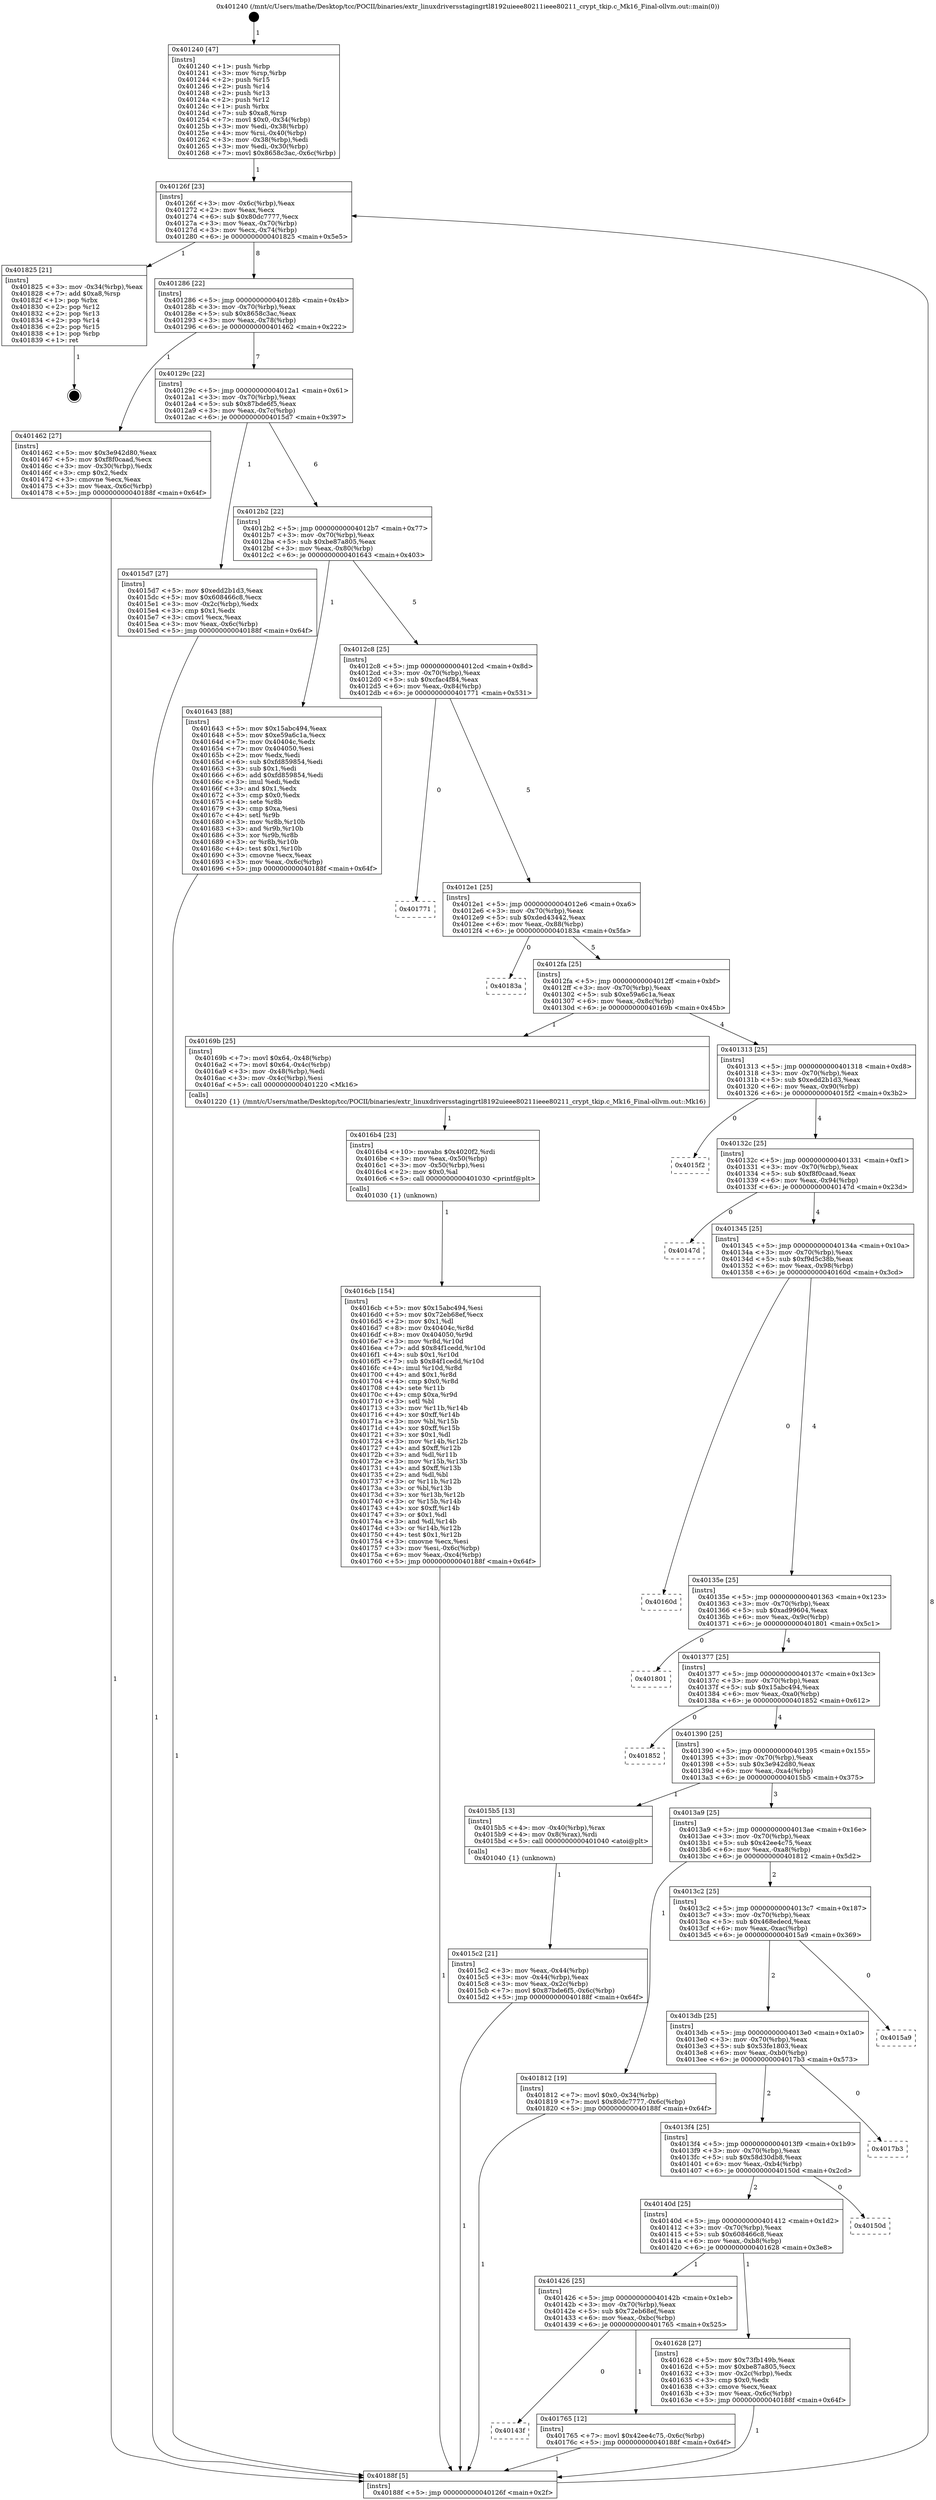 digraph "0x401240" {
  label = "0x401240 (/mnt/c/Users/mathe/Desktop/tcc/POCII/binaries/extr_linuxdriversstagingrtl8192uieee80211ieee80211_crypt_tkip.c_Mk16_Final-ollvm.out::main(0))"
  labelloc = "t"
  node[shape=record]

  Entry [label="",width=0.3,height=0.3,shape=circle,fillcolor=black,style=filled]
  "0x40126f" [label="{
     0x40126f [23]\l
     | [instrs]\l
     &nbsp;&nbsp;0x40126f \<+3\>: mov -0x6c(%rbp),%eax\l
     &nbsp;&nbsp;0x401272 \<+2\>: mov %eax,%ecx\l
     &nbsp;&nbsp;0x401274 \<+6\>: sub $0x80dc7777,%ecx\l
     &nbsp;&nbsp;0x40127a \<+3\>: mov %eax,-0x70(%rbp)\l
     &nbsp;&nbsp;0x40127d \<+3\>: mov %ecx,-0x74(%rbp)\l
     &nbsp;&nbsp;0x401280 \<+6\>: je 0000000000401825 \<main+0x5e5\>\l
  }"]
  "0x401825" [label="{
     0x401825 [21]\l
     | [instrs]\l
     &nbsp;&nbsp;0x401825 \<+3\>: mov -0x34(%rbp),%eax\l
     &nbsp;&nbsp;0x401828 \<+7\>: add $0xa8,%rsp\l
     &nbsp;&nbsp;0x40182f \<+1\>: pop %rbx\l
     &nbsp;&nbsp;0x401830 \<+2\>: pop %r12\l
     &nbsp;&nbsp;0x401832 \<+2\>: pop %r13\l
     &nbsp;&nbsp;0x401834 \<+2\>: pop %r14\l
     &nbsp;&nbsp;0x401836 \<+2\>: pop %r15\l
     &nbsp;&nbsp;0x401838 \<+1\>: pop %rbp\l
     &nbsp;&nbsp;0x401839 \<+1\>: ret\l
  }"]
  "0x401286" [label="{
     0x401286 [22]\l
     | [instrs]\l
     &nbsp;&nbsp;0x401286 \<+5\>: jmp 000000000040128b \<main+0x4b\>\l
     &nbsp;&nbsp;0x40128b \<+3\>: mov -0x70(%rbp),%eax\l
     &nbsp;&nbsp;0x40128e \<+5\>: sub $0x8658c3ac,%eax\l
     &nbsp;&nbsp;0x401293 \<+3\>: mov %eax,-0x78(%rbp)\l
     &nbsp;&nbsp;0x401296 \<+6\>: je 0000000000401462 \<main+0x222\>\l
  }"]
  Exit [label="",width=0.3,height=0.3,shape=circle,fillcolor=black,style=filled,peripheries=2]
  "0x401462" [label="{
     0x401462 [27]\l
     | [instrs]\l
     &nbsp;&nbsp;0x401462 \<+5\>: mov $0x3e942d80,%eax\l
     &nbsp;&nbsp;0x401467 \<+5\>: mov $0xf8f0caad,%ecx\l
     &nbsp;&nbsp;0x40146c \<+3\>: mov -0x30(%rbp),%edx\l
     &nbsp;&nbsp;0x40146f \<+3\>: cmp $0x2,%edx\l
     &nbsp;&nbsp;0x401472 \<+3\>: cmovne %ecx,%eax\l
     &nbsp;&nbsp;0x401475 \<+3\>: mov %eax,-0x6c(%rbp)\l
     &nbsp;&nbsp;0x401478 \<+5\>: jmp 000000000040188f \<main+0x64f\>\l
  }"]
  "0x40129c" [label="{
     0x40129c [22]\l
     | [instrs]\l
     &nbsp;&nbsp;0x40129c \<+5\>: jmp 00000000004012a1 \<main+0x61\>\l
     &nbsp;&nbsp;0x4012a1 \<+3\>: mov -0x70(%rbp),%eax\l
     &nbsp;&nbsp;0x4012a4 \<+5\>: sub $0x87bde6f5,%eax\l
     &nbsp;&nbsp;0x4012a9 \<+3\>: mov %eax,-0x7c(%rbp)\l
     &nbsp;&nbsp;0x4012ac \<+6\>: je 00000000004015d7 \<main+0x397\>\l
  }"]
  "0x40188f" [label="{
     0x40188f [5]\l
     | [instrs]\l
     &nbsp;&nbsp;0x40188f \<+5\>: jmp 000000000040126f \<main+0x2f\>\l
  }"]
  "0x401240" [label="{
     0x401240 [47]\l
     | [instrs]\l
     &nbsp;&nbsp;0x401240 \<+1\>: push %rbp\l
     &nbsp;&nbsp;0x401241 \<+3\>: mov %rsp,%rbp\l
     &nbsp;&nbsp;0x401244 \<+2\>: push %r15\l
     &nbsp;&nbsp;0x401246 \<+2\>: push %r14\l
     &nbsp;&nbsp;0x401248 \<+2\>: push %r13\l
     &nbsp;&nbsp;0x40124a \<+2\>: push %r12\l
     &nbsp;&nbsp;0x40124c \<+1\>: push %rbx\l
     &nbsp;&nbsp;0x40124d \<+7\>: sub $0xa8,%rsp\l
     &nbsp;&nbsp;0x401254 \<+7\>: movl $0x0,-0x34(%rbp)\l
     &nbsp;&nbsp;0x40125b \<+3\>: mov %edi,-0x38(%rbp)\l
     &nbsp;&nbsp;0x40125e \<+4\>: mov %rsi,-0x40(%rbp)\l
     &nbsp;&nbsp;0x401262 \<+3\>: mov -0x38(%rbp),%edi\l
     &nbsp;&nbsp;0x401265 \<+3\>: mov %edi,-0x30(%rbp)\l
     &nbsp;&nbsp;0x401268 \<+7\>: movl $0x8658c3ac,-0x6c(%rbp)\l
  }"]
  "0x40143f" [label="{
     0x40143f\l
  }", style=dashed]
  "0x4015d7" [label="{
     0x4015d7 [27]\l
     | [instrs]\l
     &nbsp;&nbsp;0x4015d7 \<+5\>: mov $0xedd2b1d3,%eax\l
     &nbsp;&nbsp;0x4015dc \<+5\>: mov $0x608466c8,%ecx\l
     &nbsp;&nbsp;0x4015e1 \<+3\>: mov -0x2c(%rbp),%edx\l
     &nbsp;&nbsp;0x4015e4 \<+3\>: cmp $0x1,%edx\l
     &nbsp;&nbsp;0x4015e7 \<+3\>: cmovl %ecx,%eax\l
     &nbsp;&nbsp;0x4015ea \<+3\>: mov %eax,-0x6c(%rbp)\l
     &nbsp;&nbsp;0x4015ed \<+5\>: jmp 000000000040188f \<main+0x64f\>\l
  }"]
  "0x4012b2" [label="{
     0x4012b2 [22]\l
     | [instrs]\l
     &nbsp;&nbsp;0x4012b2 \<+5\>: jmp 00000000004012b7 \<main+0x77\>\l
     &nbsp;&nbsp;0x4012b7 \<+3\>: mov -0x70(%rbp),%eax\l
     &nbsp;&nbsp;0x4012ba \<+5\>: sub $0xbe87a805,%eax\l
     &nbsp;&nbsp;0x4012bf \<+3\>: mov %eax,-0x80(%rbp)\l
     &nbsp;&nbsp;0x4012c2 \<+6\>: je 0000000000401643 \<main+0x403\>\l
  }"]
  "0x401765" [label="{
     0x401765 [12]\l
     | [instrs]\l
     &nbsp;&nbsp;0x401765 \<+7\>: movl $0x42ee4c75,-0x6c(%rbp)\l
     &nbsp;&nbsp;0x40176c \<+5\>: jmp 000000000040188f \<main+0x64f\>\l
  }"]
  "0x401643" [label="{
     0x401643 [88]\l
     | [instrs]\l
     &nbsp;&nbsp;0x401643 \<+5\>: mov $0x15abc494,%eax\l
     &nbsp;&nbsp;0x401648 \<+5\>: mov $0xe59a6c1a,%ecx\l
     &nbsp;&nbsp;0x40164d \<+7\>: mov 0x40404c,%edx\l
     &nbsp;&nbsp;0x401654 \<+7\>: mov 0x404050,%esi\l
     &nbsp;&nbsp;0x40165b \<+2\>: mov %edx,%edi\l
     &nbsp;&nbsp;0x40165d \<+6\>: sub $0xfd859854,%edi\l
     &nbsp;&nbsp;0x401663 \<+3\>: sub $0x1,%edi\l
     &nbsp;&nbsp;0x401666 \<+6\>: add $0xfd859854,%edi\l
     &nbsp;&nbsp;0x40166c \<+3\>: imul %edi,%edx\l
     &nbsp;&nbsp;0x40166f \<+3\>: and $0x1,%edx\l
     &nbsp;&nbsp;0x401672 \<+3\>: cmp $0x0,%edx\l
     &nbsp;&nbsp;0x401675 \<+4\>: sete %r8b\l
     &nbsp;&nbsp;0x401679 \<+3\>: cmp $0xa,%esi\l
     &nbsp;&nbsp;0x40167c \<+4\>: setl %r9b\l
     &nbsp;&nbsp;0x401680 \<+3\>: mov %r8b,%r10b\l
     &nbsp;&nbsp;0x401683 \<+3\>: and %r9b,%r10b\l
     &nbsp;&nbsp;0x401686 \<+3\>: xor %r9b,%r8b\l
     &nbsp;&nbsp;0x401689 \<+3\>: or %r8b,%r10b\l
     &nbsp;&nbsp;0x40168c \<+4\>: test $0x1,%r10b\l
     &nbsp;&nbsp;0x401690 \<+3\>: cmovne %ecx,%eax\l
     &nbsp;&nbsp;0x401693 \<+3\>: mov %eax,-0x6c(%rbp)\l
     &nbsp;&nbsp;0x401696 \<+5\>: jmp 000000000040188f \<main+0x64f\>\l
  }"]
  "0x4012c8" [label="{
     0x4012c8 [25]\l
     | [instrs]\l
     &nbsp;&nbsp;0x4012c8 \<+5\>: jmp 00000000004012cd \<main+0x8d\>\l
     &nbsp;&nbsp;0x4012cd \<+3\>: mov -0x70(%rbp),%eax\l
     &nbsp;&nbsp;0x4012d0 \<+5\>: sub $0xcfac4f84,%eax\l
     &nbsp;&nbsp;0x4012d5 \<+6\>: mov %eax,-0x84(%rbp)\l
     &nbsp;&nbsp;0x4012db \<+6\>: je 0000000000401771 \<main+0x531\>\l
  }"]
  "0x4016cb" [label="{
     0x4016cb [154]\l
     | [instrs]\l
     &nbsp;&nbsp;0x4016cb \<+5\>: mov $0x15abc494,%esi\l
     &nbsp;&nbsp;0x4016d0 \<+5\>: mov $0x72eb68ef,%ecx\l
     &nbsp;&nbsp;0x4016d5 \<+2\>: mov $0x1,%dl\l
     &nbsp;&nbsp;0x4016d7 \<+8\>: mov 0x40404c,%r8d\l
     &nbsp;&nbsp;0x4016df \<+8\>: mov 0x404050,%r9d\l
     &nbsp;&nbsp;0x4016e7 \<+3\>: mov %r8d,%r10d\l
     &nbsp;&nbsp;0x4016ea \<+7\>: add $0x84f1cedd,%r10d\l
     &nbsp;&nbsp;0x4016f1 \<+4\>: sub $0x1,%r10d\l
     &nbsp;&nbsp;0x4016f5 \<+7\>: sub $0x84f1cedd,%r10d\l
     &nbsp;&nbsp;0x4016fc \<+4\>: imul %r10d,%r8d\l
     &nbsp;&nbsp;0x401700 \<+4\>: and $0x1,%r8d\l
     &nbsp;&nbsp;0x401704 \<+4\>: cmp $0x0,%r8d\l
     &nbsp;&nbsp;0x401708 \<+4\>: sete %r11b\l
     &nbsp;&nbsp;0x40170c \<+4\>: cmp $0xa,%r9d\l
     &nbsp;&nbsp;0x401710 \<+3\>: setl %bl\l
     &nbsp;&nbsp;0x401713 \<+3\>: mov %r11b,%r14b\l
     &nbsp;&nbsp;0x401716 \<+4\>: xor $0xff,%r14b\l
     &nbsp;&nbsp;0x40171a \<+3\>: mov %bl,%r15b\l
     &nbsp;&nbsp;0x40171d \<+4\>: xor $0xff,%r15b\l
     &nbsp;&nbsp;0x401721 \<+3\>: xor $0x1,%dl\l
     &nbsp;&nbsp;0x401724 \<+3\>: mov %r14b,%r12b\l
     &nbsp;&nbsp;0x401727 \<+4\>: and $0xff,%r12b\l
     &nbsp;&nbsp;0x40172b \<+3\>: and %dl,%r11b\l
     &nbsp;&nbsp;0x40172e \<+3\>: mov %r15b,%r13b\l
     &nbsp;&nbsp;0x401731 \<+4\>: and $0xff,%r13b\l
     &nbsp;&nbsp;0x401735 \<+2\>: and %dl,%bl\l
     &nbsp;&nbsp;0x401737 \<+3\>: or %r11b,%r12b\l
     &nbsp;&nbsp;0x40173a \<+3\>: or %bl,%r13b\l
     &nbsp;&nbsp;0x40173d \<+3\>: xor %r13b,%r12b\l
     &nbsp;&nbsp;0x401740 \<+3\>: or %r15b,%r14b\l
     &nbsp;&nbsp;0x401743 \<+4\>: xor $0xff,%r14b\l
     &nbsp;&nbsp;0x401747 \<+3\>: or $0x1,%dl\l
     &nbsp;&nbsp;0x40174a \<+3\>: and %dl,%r14b\l
     &nbsp;&nbsp;0x40174d \<+3\>: or %r14b,%r12b\l
     &nbsp;&nbsp;0x401750 \<+4\>: test $0x1,%r12b\l
     &nbsp;&nbsp;0x401754 \<+3\>: cmovne %ecx,%esi\l
     &nbsp;&nbsp;0x401757 \<+3\>: mov %esi,-0x6c(%rbp)\l
     &nbsp;&nbsp;0x40175a \<+6\>: mov %eax,-0xc4(%rbp)\l
     &nbsp;&nbsp;0x401760 \<+5\>: jmp 000000000040188f \<main+0x64f\>\l
  }"]
  "0x401771" [label="{
     0x401771\l
  }", style=dashed]
  "0x4012e1" [label="{
     0x4012e1 [25]\l
     | [instrs]\l
     &nbsp;&nbsp;0x4012e1 \<+5\>: jmp 00000000004012e6 \<main+0xa6\>\l
     &nbsp;&nbsp;0x4012e6 \<+3\>: mov -0x70(%rbp),%eax\l
     &nbsp;&nbsp;0x4012e9 \<+5\>: sub $0xded43442,%eax\l
     &nbsp;&nbsp;0x4012ee \<+6\>: mov %eax,-0x88(%rbp)\l
     &nbsp;&nbsp;0x4012f4 \<+6\>: je 000000000040183a \<main+0x5fa\>\l
  }"]
  "0x4016b4" [label="{
     0x4016b4 [23]\l
     | [instrs]\l
     &nbsp;&nbsp;0x4016b4 \<+10\>: movabs $0x4020f2,%rdi\l
     &nbsp;&nbsp;0x4016be \<+3\>: mov %eax,-0x50(%rbp)\l
     &nbsp;&nbsp;0x4016c1 \<+3\>: mov -0x50(%rbp),%esi\l
     &nbsp;&nbsp;0x4016c4 \<+2\>: mov $0x0,%al\l
     &nbsp;&nbsp;0x4016c6 \<+5\>: call 0000000000401030 \<printf@plt\>\l
     | [calls]\l
     &nbsp;&nbsp;0x401030 \{1\} (unknown)\l
  }"]
  "0x40183a" [label="{
     0x40183a\l
  }", style=dashed]
  "0x4012fa" [label="{
     0x4012fa [25]\l
     | [instrs]\l
     &nbsp;&nbsp;0x4012fa \<+5\>: jmp 00000000004012ff \<main+0xbf\>\l
     &nbsp;&nbsp;0x4012ff \<+3\>: mov -0x70(%rbp),%eax\l
     &nbsp;&nbsp;0x401302 \<+5\>: sub $0xe59a6c1a,%eax\l
     &nbsp;&nbsp;0x401307 \<+6\>: mov %eax,-0x8c(%rbp)\l
     &nbsp;&nbsp;0x40130d \<+6\>: je 000000000040169b \<main+0x45b\>\l
  }"]
  "0x401426" [label="{
     0x401426 [25]\l
     | [instrs]\l
     &nbsp;&nbsp;0x401426 \<+5\>: jmp 000000000040142b \<main+0x1eb\>\l
     &nbsp;&nbsp;0x40142b \<+3\>: mov -0x70(%rbp),%eax\l
     &nbsp;&nbsp;0x40142e \<+5\>: sub $0x72eb68ef,%eax\l
     &nbsp;&nbsp;0x401433 \<+6\>: mov %eax,-0xbc(%rbp)\l
     &nbsp;&nbsp;0x401439 \<+6\>: je 0000000000401765 \<main+0x525\>\l
  }"]
  "0x40169b" [label="{
     0x40169b [25]\l
     | [instrs]\l
     &nbsp;&nbsp;0x40169b \<+7\>: movl $0x64,-0x48(%rbp)\l
     &nbsp;&nbsp;0x4016a2 \<+7\>: movl $0x64,-0x4c(%rbp)\l
     &nbsp;&nbsp;0x4016a9 \<+3\>: mov -0x48(%rbp),%edi\l
     &nbsp;&nbsp;0x4016ac \<+3\>: mov -0x4c(%rbp),%esi\l
     &nbsp;&nbsp;0x4016af \<+5\>: call 0000000000401220 \<Mk16\>\l
     | [calls]\l
     &nbsp;&nbsp;0x401220 \{1\} (/mnt/c/Users/mathe/Desktop/tcc/POCII/binaries/extr_linuxdriversstagingrtl8192uieee80211ieee80211_crypt_tkip.c_Mk16_Final-ollvm.out::Mk16)\l
  }"]
  "0x401313" [label="{
     0x401313 [25]\l
     | [instrs]\l
     &nbsp;&nbsp;0x401313 \<+5\>: jmp 0000000000401318 \<main+0xd8\>\l
     &nbsp;&nbsp;0x401318 \<+3\>: mov -0x70(%rbp),%eax\l
     &nbsp;&nbsp;0x40131b \<+5\>: sub $0xedd2b1d3,%eax\l
     &nbsp;&nbsp;0x401320 \<+6\>: mov %eax,-0x90(%rbp)\l
     &nbsp;&nbsp;0x401326 \<+6\>: je 00000000004015f2 \<main+0x3b2\>\l
  }"]
  "0x401628" [label="{
     0x401628 [27]\l
     | [instrs]\l
     &nbsp;&nbsp;0x401628 \<+5\>: mov $0x73fb149b,%eax\l
     &nbsp;&nbsp;0x40162d \<+5\>: mov $0xbe87a805,%ecx\l
     &nbsp;&nbsp;0x401632 \<+3\>: mov -0x2c(%rbp),%edx\l
     &nbsp;&nbsp;0x401635 \<+3\>: cmp $0x0,%edx\l
     &nbsp;&nbsp;0x401638 \<+3\>: cmove %ecx,%eax\l
     &nbsp;&nbsp;0x40163b \<+3\>: mov %eax,-0x6c(%rbp)\l
     &nbsp;&nbsp;0x40163e \<+5\>: jmp 000000000040188f \<main+0x64f\>\l
  }"]
  "0x4015f2" [label="{
     0x4015f2\l
  }", style=dashed]
  "0x40132c" [label="{
     0x40132c [25]\l
     | [instrs]\l
     &nbsp;&nbsp;0x40132c \<+5\>: jmp 0000000000401331 \<main+0xf1\>\l
     &nbsp;&nbsp;0x401331 \<+3\>: mov -0x70(%rbp),%eax\l
     &nbsp;&nbsp;0x401334 \<+5\>: sub $0xf8f0caad,%eax\l
     &nbsp;&nbsp;0x401339 \<+6\>: mov %eax,-0x94(%rbp)\l
     &nbsp;&nbsp;0x40133f \<+6\>: je 000000000040147d \<main+0x23d\>\l
  }"]
  "0x40140d" [label="{
     0x40140d [25]\l
     | [instrs]\l
     &nbsp;&nbsp;0x40140d \<+5\>: jmp 0000000000401412 \<main+0x1d2\>\l
     &nbsp;&nbsp;0x401412 \<+3\>: mov -0x70(%rbp),%eax\l
     &nbsp;&nbsp;0x401415 \<+5\>: sub $0x608466c8,%eax\l
     &nbsp;&nbsp;0x40141a \<+6\>: mov %eax,-0xb8(%rbp)\l
     &nbsp;&nbsp;0x401420 \<+6\>: je 0000000000401628 \<main+0x3e8\>\l
  }"]
  "0x40147d" [label="{
     0x40147d\l
  }", style=dashed]
  "0x401345" [label="{
     0x401345 [25]\l
     | [instrs]\l
     &nbsp;&nbsp;0x401345 \<+5\>: jmp 000000000040134a \<main+0x10a\>\l
     &nbsp;&nbsp;0x40134a \<+3\>: mov -0x70(%rbp),%eax\l
     &nbsp;&nbsp;0x40134d \<+5\>: sub $0xf9d5c38b,%eax\l
     &nbsp;&nbsp;0x401352 \<+6\>: mov %eax,-0x98(%rbp)\l
     &nbsp;&nbsp;0x401358 \<+6\>: je 000000000040160d \<main+0x3cd\>\l
  }"]
  "0x40150d" [label="{
     0x40150d\l
  }", style=dashed]
  "0x40160d" [label="{
     0x40160d\l
  }", style=dashed]
  "0x40135e" [label="{
     0x40135e [25]\l
     | [instrs]\l
     &nbsp;&nbsp;0x40135e \<+5\>: jmp 0000000000401363 \<main+0x123\>\l
     &nbsp;&nbsp;0x401363 \<+3\>: mov -0x70(%rbp),%eax\l
     &nbsp;&nbsp;0x401366 \<+5\>: sub $0xad99604,%eax\l
     &nbsp;&nbsp;0x40136b \<+6\>: mov %eax,-0x9c(%rbp)\l
     &nbsp;&nbsp;0x401371 \<+6\>: je 0000000000401801 \<main+0x5c1\>\l
  }"]
  "0x4013f4" [label="{
     0x4013f4 [25]\l
     | [instrs]\l
     &nbsp;&nbsp;0x4013f4 \<+5\>: jmp 00000000004013f9 \<main+0x1b9\>\l
     &nbsp;&nbsp;0x4013f9 \<+3\>: mov -0x70(%rbp),%eax\l
     &nbsp;&nbsp;0x4013fc \<+5\>: sub $0x58d30db8,%eax\l
     &nbsp;&nbsp;0x401401 \<+6\>: mov %eax,-0xb4(%rbp)\l
     &nbsp;&nbsp;0x401407 \<+6\>: je 000000000040150d \<main+0x2cd\>\l
  }"]
  "0x401801" [label="{
     0x401801\l
  }", style=dashed]
  "0x401377" [label="{
     0x401377 [25]\l
     | [instrs]\l
     &nbsp;&nbsp;0x401377 \<+5\>: jmp 000000000040137c \<main+0x13c\>\l
     &nbsp;&nbsp;0x40137c \<+3\>: mov -0x70(%rbp),%eax\l
     &nbsp;&nbsp;0x40137f \<+5\>: sub $0x15abc494,%eax\l
     &nbsp;&nbsp;0x401384 \<+6\>: mov %eax,-0xa0(%rbp)\l
     &nbsp;&nbsp;0x40138a \<+6\>: je 0000000000401852 \<main+0x612\>\l
  }"]
  "0x4017b3" [label="{
     0x4017b3\l
  }", style=dashed]
  "0x401852" [label="{
     0x401852\l
  }", style=dashed]
  "0x401390" [label="{
     0x401390 [25]\l
     | [instrs]\l
     &nbsp;&nbsp;0x401390 \<+5\>: jmp 0000000000401395 \<main+0x155\>\l
     &nbsp;&nbsp;0x401395 \<+3\>: mov -0x70(%rbp),%eax\l
     &nbsp;&nbsp;0x401398 \<+5\>: sub $0x3e942d80,%eax\l
     &nbsp;&nbsp;0x40139d \<+6\>: mov %eax,-0xa4(%rbp)\l
     &nbsp;&nbsp;0x4013a3 \<+6\>: je 00000000004015b5 \<main+0x375\>\l
  }"]
  "0x4013db" [label="{
     0x4013db [25]\l
     | [instrs]\l
     &nbsp;&nbsp;0x4013db \<+5\>: jmp 00000000004013e0 \<main+0x1a0\>\l
     &nbsp;&nbsp;0x4013e0 \<+3\>: mov -0x70(%rbp),%eax\l
     &nbsp;&nbsp;0x4013e3 \<+5\>: sub $0x53fe1803,%eax\l
     &nbsp;&nbsp;0x4013e8 \<+6\>: mov %eax,-0xb0(%rbp)\l
     &nbsp;&nbsp;0x4013ee \<+6\>: je 00000000004017b3 \<main+0x573\>\l
  }"]
  "0x4015b5" [label="{
     0x4015b5 [13]\l
     | [instrs]\l
     &nbsp;&nbsp;0x4015b5 \<+4\>: mov -0x40(%rbp),%rax\l
     &nbsp;&nbsp;0x4015b9 \<+4\>: mov 0x8(%rax),%rdi\l
     &nbsp;&nbsp;0x4015bd \<+5\>: call 0000000000401040 \<atoi@plt\>\l
     | [calls]\l
     &nbsp;&nbsp;0x401040 \{1\} (unknown)\l
  }"]
  "0x4013a9" [label="{
     0x4013a9 [25]\l
     | [instrs]\l
     &nbsp;&nbsp;0x4013a9 \<+5\>: jmp 00000000004013ae \<main+0x16e\>\l
     &nbsp;&nbsp;0x4013ae \<+3\>: mov -0x70(%rbp),%eax\l
     &nbsp;&nbsp;0x4013b1 \<+5\>: sub $0x42ee4c75,%eax\l
     &nbsp;&nbsp;0x4013b6 \<+6\>: mov %eax,-0xa8(%rbp)\l
     &nbsp;&nbsp;0x4013bc \<+6\>: je 0000000000401812 \<main+0x5d2\>\l
  }"]
  "0x4015c2" [label="{
     0x4015c2 [21]\l
     | [instrs]\l
     &nbsp;&nbsp;0x4015c2 \<+3\>: mov %eax,-0x44(%rbp)\l
     &nbsp;&nbsp;0x4015c5 \<+3\>: mov -0x44(%rbp),%eax\l
     &nbsp;&nbsp;0x4015c8 \<+3\>: mov %eax,-0x2c(%rbp)\l
     &nbsp;&nbsp;0x4015cb \<+7\>: movl $0x87bde6f5,-0x6c(%rbp)\l
     &nbsp;&nbsp;0x4015d2 \<+5\>: jmp 000000000040188f \<main+0x64f\>\l
  }"]
  "0x4015a9" [label="{
     0x4015a9\l
  }", style=dashed]
  "0x401812" [label="{
     0x401812 [19]\l
     | [instrs]\l
     &nbsp;&nbsp;0x401812 \<+7\>: movl $0x0,-0x34(%rbp)\l
     &nbsp;&nbsp;0x401819 \<+7\>: movl $0x80dc7777,-0x6c(%rbp)\l
     &nbsp;&nbsp;0x401820 \<+5\>: jmp 000000000040188f \<main+0x64f\>\l
  }"]
  "0x4013c2" [label="{
     0x4013c2 [25]\l
     | [instrs]\l
     &nbsp;&nbsp;0x4013c2 \<+5\>: jmp 00000000004013c7 \<main+0x187\>\l
     &nbsp;&nbsp;0x4013c7 \<+3\>: mov -0x70(%rbp),%eax\l
     &nbsp;&nbsp;0x4013ca \<+5\>: sub $0x468edecd,%eax\l
     &nbsp;&nbsp;0x4013cf \<+6\>: mov %eax,-0xac(%rbp)\l
     &nbsp;&nbsp;0x4013d5 \<+6\>: je 00000000004015a9 \<main+0x369\>\l
  }"]
  Entry -> "0x401240" [label=" 1"]
  "0x40126f" -> "0x401825" [label=" 1"]
  "0x40126f" -> "0x401286" [label=" 8"]
  "0x401825" -> Exit [label=" 1"]
  "0x401286" -> "0x401462" [label=" 1"]
  "0x401286" -> "0x40129c" [label=" 7"]
  "0x401462" -> "0x40188f" [label=" 1"]
  "0x401240" -> "0x40126f" [label=" 1"]
  "0x40188f" -> "0x40126f" [label=" 8"]
  "0x401812" -> "0x40188f" [label=" 1"]
  "0x40129c" -> "0x4015d7" [label=" 1"]
  "0x40129c" -> "0x4012b2" [label=" 6"]
  "0x401765" -> "0x40188f" [label=" 1"]
  "0x4012b2" -> "0x401643" [label=" 1"]
  "0x4012b2" -> "0x4012c8" [label=" 5"]
  "0x401426" -> "0x40143f" [label=" 0"]
  "0x4012c8" -> "0x401771" [label=" 0"]
  "0x4012c8" -> "0x4012e1" [label=" 5"]
  "0x401426" -> "0x401765" [label=" 1"]
  "0x4012e1" -> "0x40183a" [label=" 0"]
  "0x4012e1" -> "0x4012fa" [label=" 5"]
  "0x4016cb" -> "0x40188f" [label=" 1"]
  "0x4012fa" -> "0x40169b" [label=" 1"]
  "0x4012fa" -> "0x401313" [label=" 4"]
  "0x4016b4" -> "0x4016cb" [label=" 1"]
  "0x401313" -> "0x4015f2" [label=" 0"]
  "0x401313" -> "0x40132c" [label=" 4"]
  "0x40169b" -> "0x4016b4" [label=" 1"]
  "0x40132c" -> "0x40147d" [label=" 0"]
  "0x40132c" -> "0x401345" [label=" 4"]
  "0x401628" -> "0x40188f" [label=" 1"]
  "0x401345" -> "0x40160d" [label=" 0"]
  "0x401345" -> "0x40135e" [label=" 4"]
  "0x40140d" -> "0x401426" [label=" 1"]
  "0x40135e" -> "0x401801" [label=" 0"]
  "0x40135e" -> "0x401377" [label=" 4"]
  "0x401643" -> "0x40188f" [label=" 1"]
  "0x401377" -> "0x401852" [label=" 0"]
  "0x401377" -> "0x401390" [label=" 4"]
  "0x4013f4" -> "0x40140d" [label=" 2"]
  "0x401390" -> "0x4015b5" [label=" 1"]
  "0x401390" -> "0x4013a9" [label=" 3"]
  "0x4015b5" -> "0x4015c2" [label=" 1"]
  "0x4015c2" -> "0x40188f" [label=" 1"]
  "0x4015d7" -> "0x40188f" [label=" 1"]
  "0x40140d" -> "0x401628" [label=" 1"]
  "0x4013a9" -> "0x401812" [label=" 1"]
  "0x4013a9" -> "0x4013c2" [label=" 2"]
  "0x4013db" -> "0x4013f4" [label=" 2"]
  "0x4013c2" -> "0x4015a9" [label=" 0"]
  "0x4013c2" -> "0x4013db" [label=" 2"]
  "0x4013f4" -> "0x40150d" [label=" 0"]
  "0x4013db" -> "0x4017b3" [label=" 0"]
}
